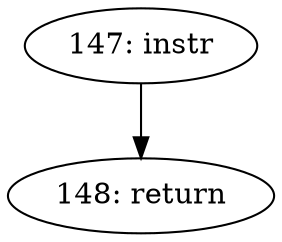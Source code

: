 digraph CFG_skb_reset_mac_header {
147 [label="147: instr"]
	147 -> 148
148 [label="148: return"]
	
}

